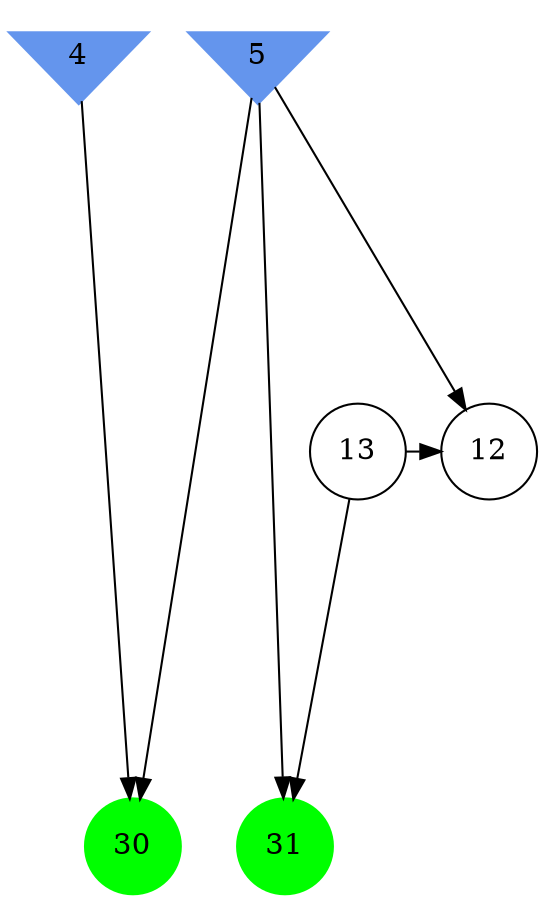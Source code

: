 digraph brain {
	ranksep=2.0;
	4 [shape=invtriangle,style=filled,color=cornflowerblue];
	5 [shape=invtriangle,style=filled,color=cornflowerblue];
	12 [shape=circle,color=black];
	13 [shape=circle,color=black];
	30 [shape=circle,style=filled,color=green];
	31 [shape=circle,style=filled,color=green];
	4	->	30;
	5	->	30;
	13	->	31;
	13	->	12;
	5	->	31;
	5	->	12;
	{ rank=same; 4; 5; }
	{ rank=same; 12; 13; }
	{ rank=same; 30; 31; }
}
